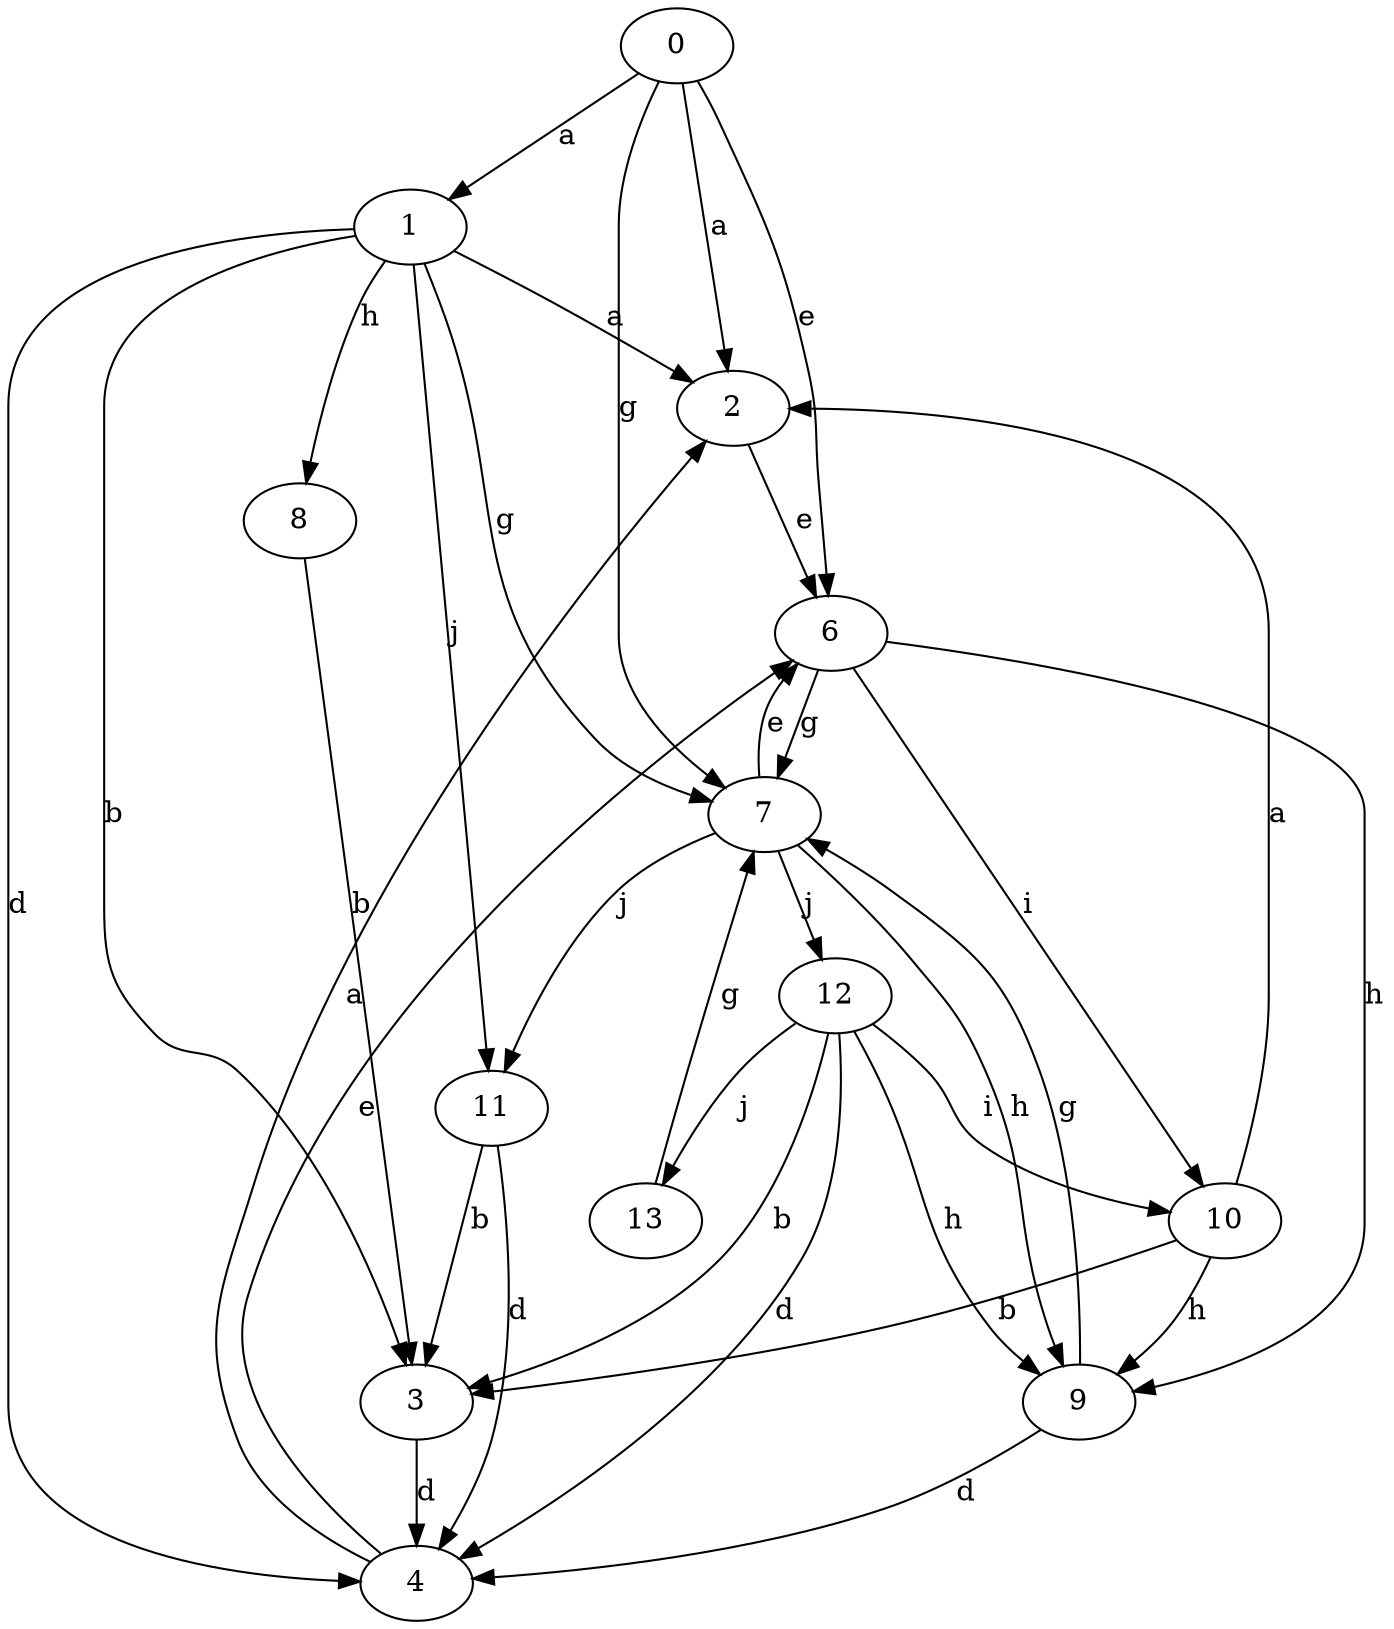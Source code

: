strict digraph  {
1;
2;
0;
3;
4;
6;
7;
8;
9;
10;
11;
12;
13;
1 -> 2  [label=a];
1 -> 3  [label=b];
1 -> 4  [label=d];
1 -> 7  [label=g];
1 -> 8  [label=h];
1 -> 11  [label=j];
2 -> 6  [label=e];
0 -> 1  [label=a];
0 -> 2  [label=a];
0 -> 6  [label=e];
0 -> 7  [label=g];
3 -> 4  [label=d];
4 -> 2  [label=a];
4 -> 6  [label=e];
6 -> 7  [label=g];
6 -> 9  [label=h];
6 -> 10  [label=i];
7 -> 6  [label=e];
7 -> 9  [label=h];
7 -> 11  [label=j];
7 -> 12  [label=j];
8 -> 3  [label=b];
9 -> 4  [label=d];
9 -> 7  [label=g];
10 -> 2  [label=a];
10 -> 3  [label=b];
10 -> 9  [label=h];
11 -> 3  [label=b];
11 -> 4  [label=d];
12 -> 3  [label=b];
12 -> 4  [label=d];
12 -> 9  [label=h];
12 -> 10  [label=i];
12 -> 13  [label=j];
13 -> 7  [label=g];
}
